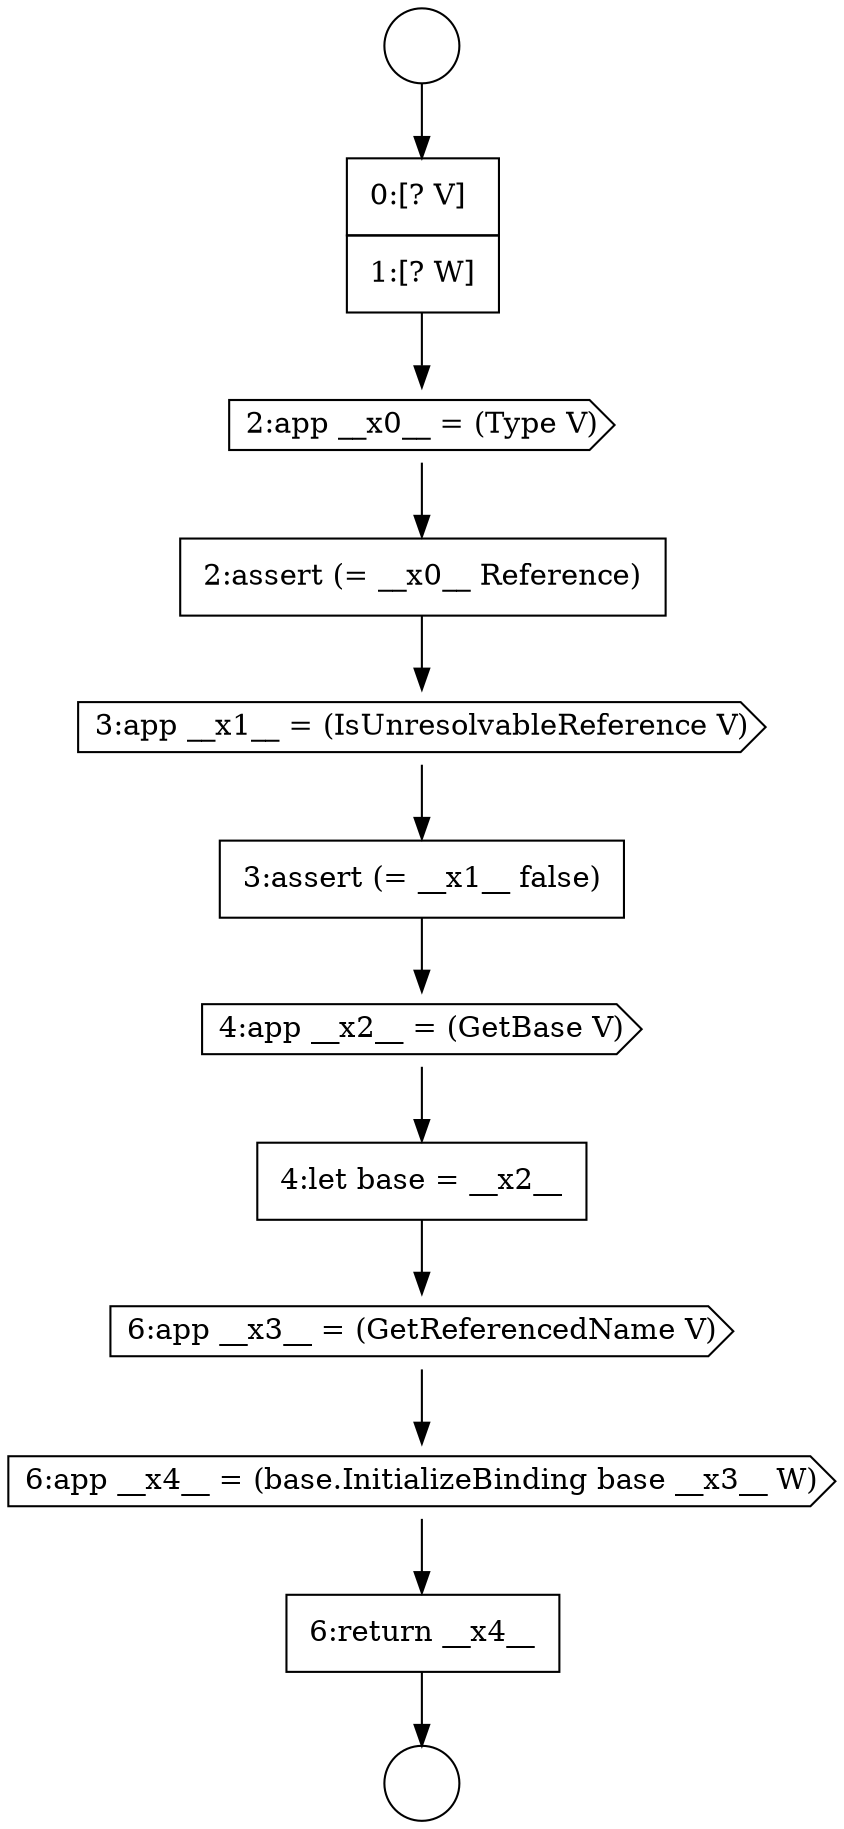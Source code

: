 digraph {
  node101 [shape=none, margin=0, label=<<font color="black">
    <table border="0" cellborder="1" cellspacing="0" cellpadding="10">
      <tr><td align="left">3:assert (= __x1__ false)</td></tr>
    </table>
  </font>> color="black" fillcolor="white" style=filled]
  node106 [shape=none, margin=0, label=<<font color="black">
    <table border="0" cellborder="1" cellspacing="0" cellpadding="10">
      <tr><td align="left">6:return __x4__</td></tr>
    </table>
  </font>> color="black" fillcolor="white" style=filled]
  node102 [shape=cds, label=<<font color="black">4:app __x2__ = (GetBase V)</font>> color="black" fillcolor="white" style=filled]
  node97 [shape=none, margin=0, label=<<font color="black">
    <table border="0" cellborder="1" cellspacing="0" cellpadding="10">
      <tr><td align="left">0:[? V]</td></tr>
      <tr><td align="left">1:[? W]</td></tr>
    </table>
  </font>> color="black" fillcolor="white" style=filled]
  node96 [shape=circle label=" " color="black" fillcolor="white" style=filled]
  node105 [shape=cds, label=<<font color="black">6:app __x4__ = (base.InitializeBinding base __x3__ W)</font>> color="black" fillcolor="white" style=filled]
  node98 [shape=cds, label=<<font color="black">2:app __x0__ = (Type V)</font>> color="black" fillcolor="white" style=filled]
  node103 [shape=none, margin=0, label=<<font color="black">
    <table border="0" cellborder="1" cellspacing="0" cellpadding="10">
      <tr><td align="left">4:let base = __x2__</td></tr>
    </table>
  </font>> color="black" fillcolor="white" style=filled]
  node95 [shape=circle label=" " color="black" fillcolor="white" style=filled]
  node100 [shape=cds, label=<<font color="black">3:app __x1__ = (IsUnresolvableReference V)</font>> color="black" fillcolor="white" style=filled]
  node99 [shape=none, margin=0, label=<<font color="black">
    <table border="0" cellborder="1" cellspacing="0" cellpadding="10">
      <tr><td align="left">2:assert (= __x0__ Reference)</td></tr>
    </table>
  </font>> color="black" fillcolor="white" style=filled]
  node104 [shape=cds, label=<<font color="black">6:app __x3__ = (GetReferencedName V)</font>> color="black" fillcolor="white" style=filled]
  node104 -> node105 [ color="black"]
  node101 -> node102 [ color="black"]
  node99 -> node100 [ color="black"]
  node103 -> node104 [ color="black"]
  node102 -> node103 [ color="black"]
  node105 -> node106 [ color="black"]
  node97 -> node98 [ color="black"]
  node100 -> node101 [ color="black"]
  node106 -> node96 [ color="black"]
  node98 -> node99 [ color="black"]
  node95 -> node97 [ color="black"]
}
